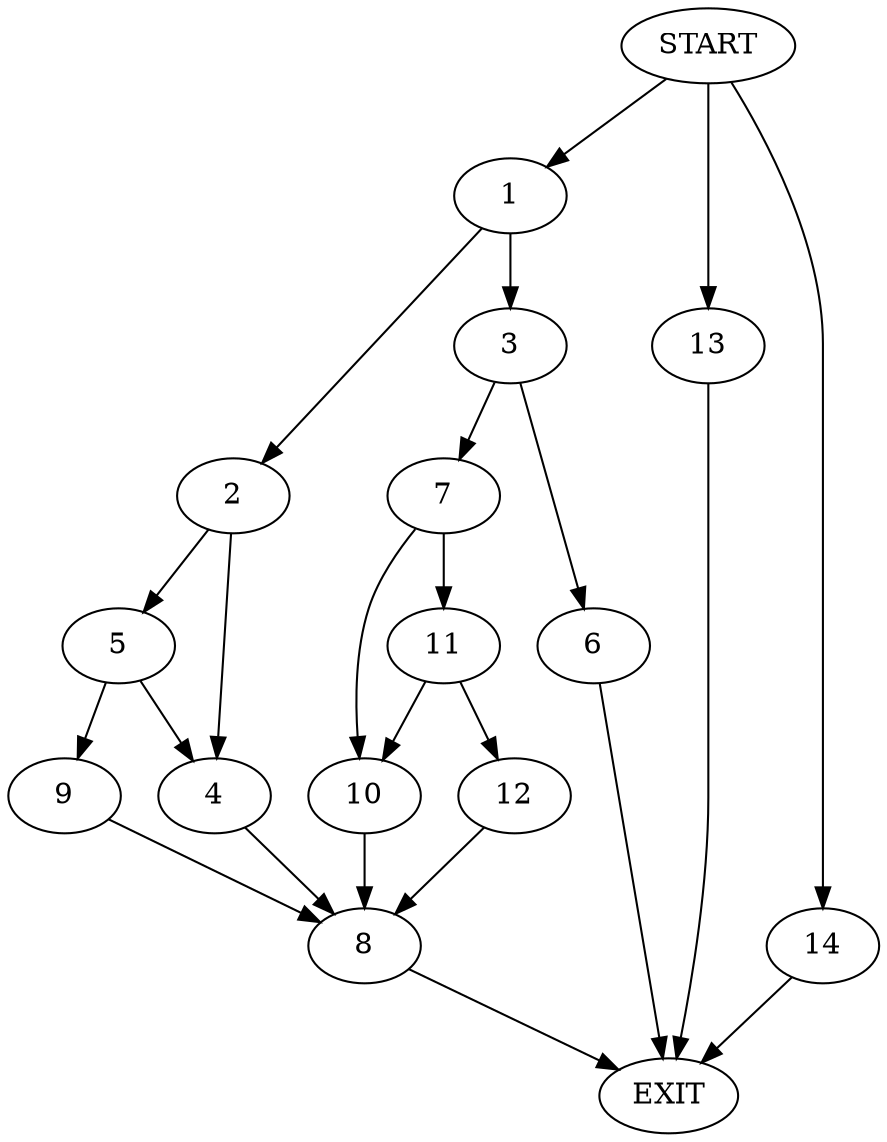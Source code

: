 digraph {
0 [label="START"]
15 [label="EXIT"]
0 -> 1
1 -> 2
1 -> 3
2 -> 4
2 -> 5
3 -> 6
3 -> 7
4 -> 8
5 -> 4
5 -> 9
9 -> 8
8 -> 15
7 -> 10
7 -> 11
6 -> 15
11 -> 10
11 -> 12
10 -> 8
12 -> 8
0 -> 13
13 -> 15
0 -> 14
14 -> 15
}
